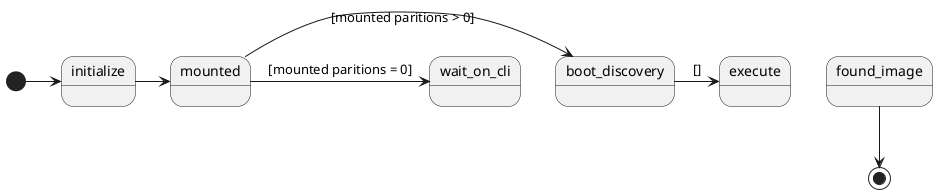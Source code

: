 @startuml 

[*] -> initialize
initialize -> mounted 
mounted -> boot_discovery : [mounted paritions > 0]
mounted -> wait_on_cli : [mounted paritions = 0] 
boot_discovery -> execute : []
found_image --> [*]


@enduml
